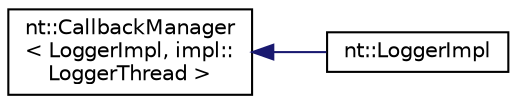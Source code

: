 digraph "Graphical Class Hierarchy"
{
  edge [fontname="Helvetica",fontsize="10",labelfontname="Helvetica",labelfontsize="10"];
  node [fontname="Helvetica",fontsize="10",shape=record];
  rankdir="LR";
  Node1 [label="nt::CallbackManager\l\< LoggerImpl, impl::\lLoggerThread \>",height=0.2,width=0.4,color="black", fillcolor="white", style="filled",URL="$classnt_1_1CallbackManager.html"];
  Node1 -> Node2 [dir="back",color="midnightblue",fontsize="10",style="solid",fontname="Helvetica"];
  Node2 [label="nt::LoggerImpl",height=0.2,width=0.4,color="black", fillcolor="white", style="filled",URL="$classnt_1_1LoggerImpl.html"];
}
